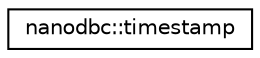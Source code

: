 digraph "Graphical Class Hierarchy"
{
 // LATEX_PDF_SIZE
  edge [fontname="Helvetica",fontsize="10",labelfontname="Helvetica",labelfontsize="10"];
  node [fontname="Helvetica",fontsize="10",shape=record];
  rankdir="LR";
  Node0 [label="nanodbc::timestamp",height=0.2,width=0.4,color="black", fillcolor="white", style="filled",URL="$structnanodbc_1_1timestamp.html",tooltip="A type for representing timestamp data."];
}
